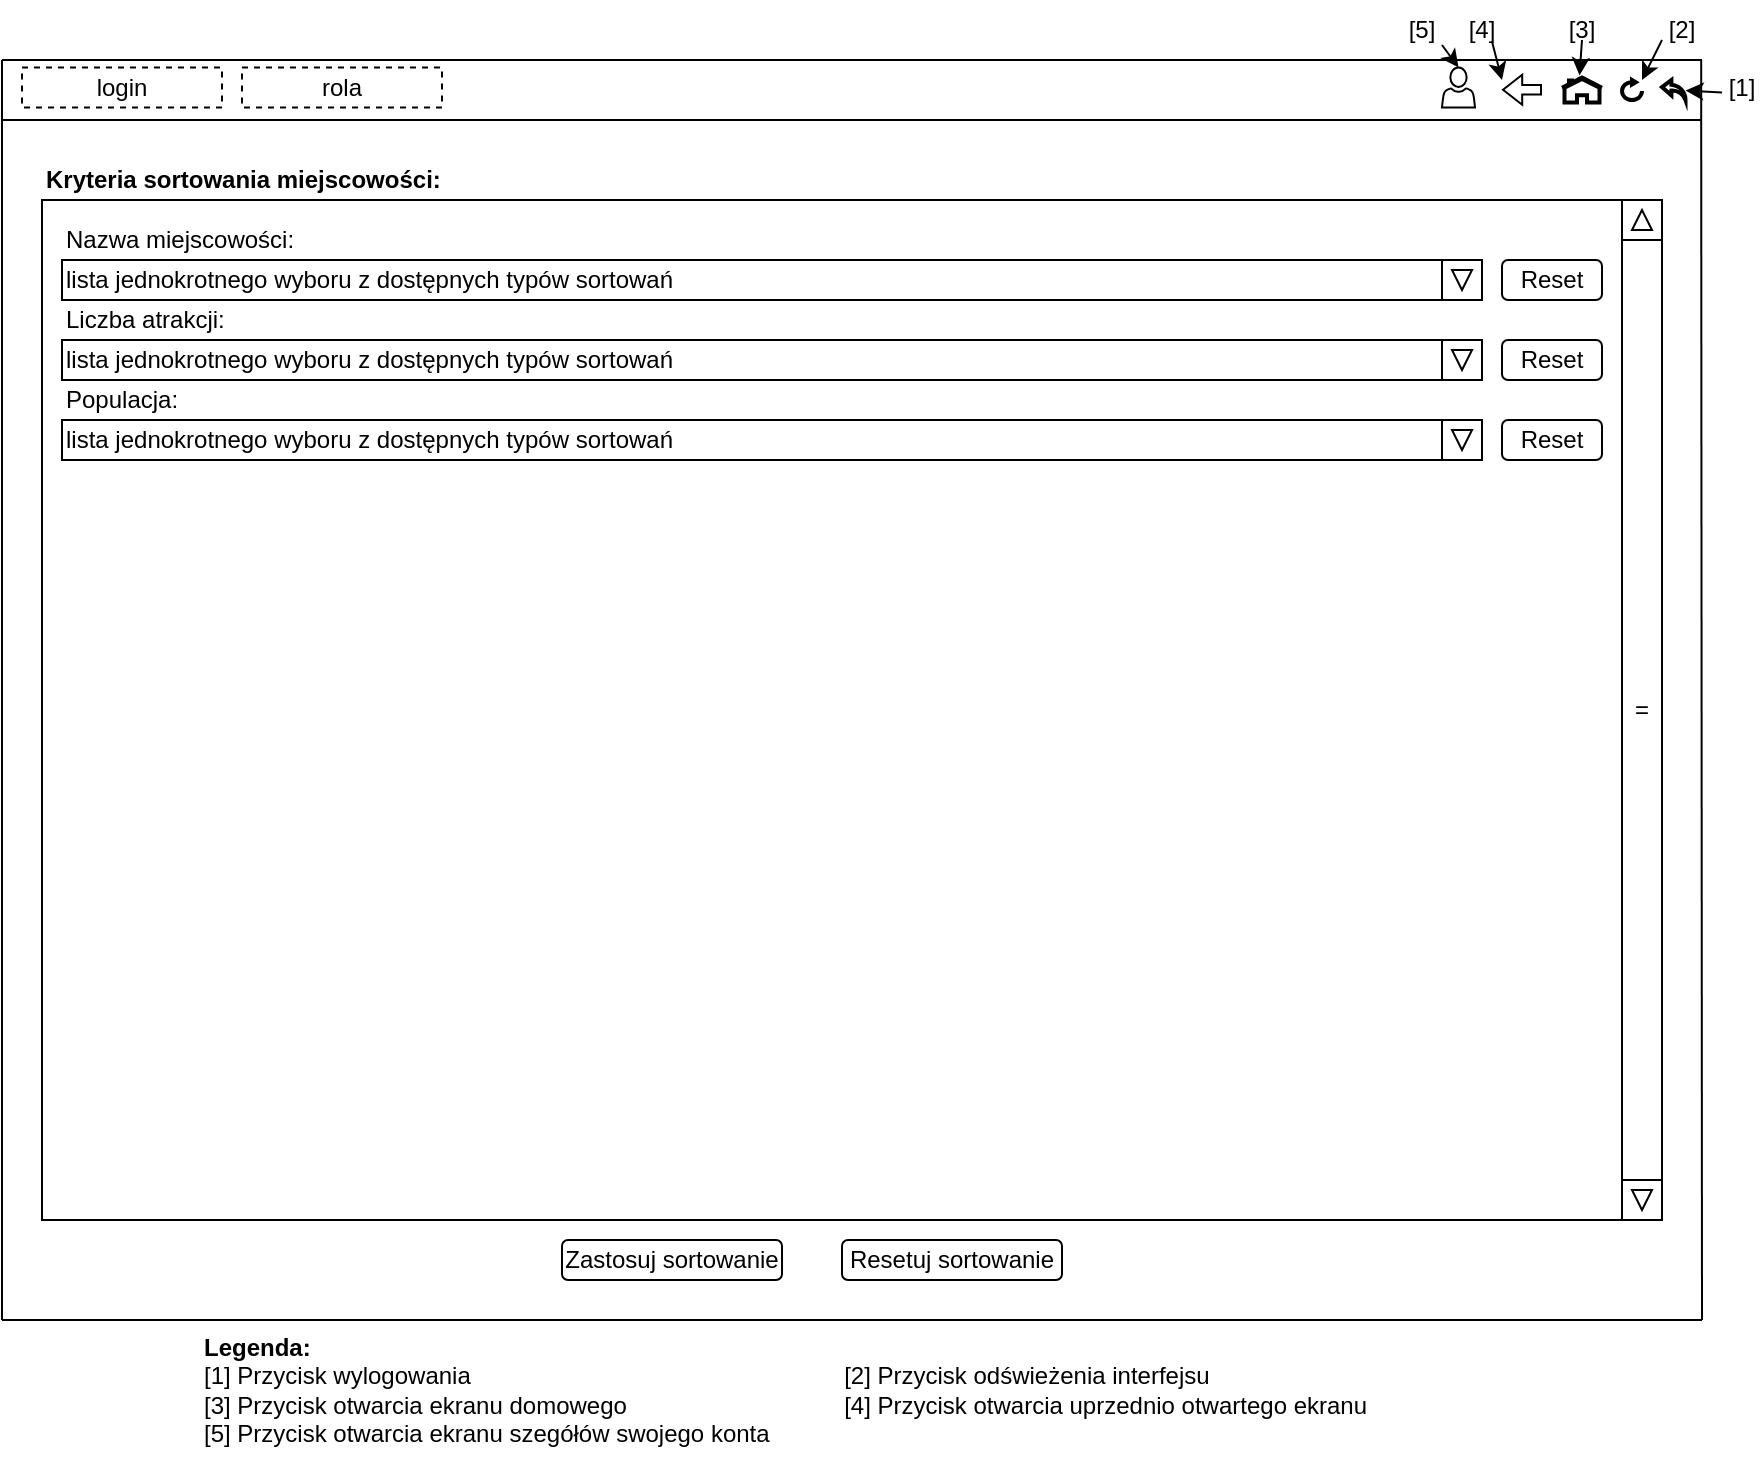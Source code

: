 <mxfile version="22.0.2" type="device">
  <diagram name="Strona-1" id="h2WLkj2qyGADKgaHyaSV">
    <mxGraphModel dx="1418" dy="828" grid="1" gridSize="10" guides="1" tooltips="1" connect="1" arrows="1" fold="1" page="1" pageScale="1" pageWidth="827" pageHeight="1169" math="0" shadow="0">
      <root>
        <mxCell id="0" />
        <mxCell id="1" parent="0" />
        <mxCell id="np1rWuYYM23WrH8t3KyK-1" value="" style="rounded=0;whiteSpace=wrap;html=1;" parent="1" vertex="1">
          <mxGeometry x="30" y="290" width="790" height="510" as="geometry" />
        </mxCell>
        <mxCell id="EYUodT9akqzmMVGfxFc3-4" value="" style="endArrow=none;html=1;rounded=0;" parent="1" edge="1">
          <mxGeometry width="50" height="50" relative="1" as="geometry">
            <mxPoint x="10" y="220" as="sourcePoint" />
            <mxPoint x="860" y="220" as="targetPoint" />
          </mxGeometry>
        </mxCell>
        <mxCell id="EYUodT9akqzmMVGfxFc3-5" value="" style="endArrow=none;html=1;rounded=0;" parent="1" edge="1">
          <mxGeometry width="50" height="50" relative="1" as="geometry">
            <mxPoint x="10" y="850" as="sourcePoint" />
            <mxPoint x="10" y="220" as="targetPoint" />
          </mxGeometry>
        </mxCell>
        <mxCell id="EYUodT9akqzmMVGfxFc3-6" value="" style="endArrow=none;html=1;rounded=0;" parent="1" edge="1">
          <mxGeometry width="50" height="50" relative="1" as="geometry">
            <mxPoint x="10" y="250" as="sourcePoint" />
            <mxPoint x="860" y="250" as="targetPoint" />
          </mxGeometry>
        </mxCell>
        <mxCell id="EYUodT9akqzmMVGfxFc3-13" value="" style="endArrow=none;html=1;rounded=0;" parent="1" edge="1">
          <mxGeometry width="50" height="50" relative="1" as="geometry">
            <mxPoint x="860" y="850" as="sourcePoint" />
            <mxPoint x="859.58" y="220" as="targetPoint" />
          </mxGeometry>
        </mxCell>
        <mxCell id="EYUodT9akqzmMVGfxFc3-34" value="" style="endArrow=none;html=1;rounded=0;fontFamily=Helvetica;fontSize=12;fontColor=default;" parent="1" edge="1">
          <mxGeometry width="50" height="50" relative="1" as="geometry">
            <mxPoint x="10" y="850" as="sourcePoint" />
            <mxPoint x="860" y="850" as="targetPoint" />
          </mxGeometry>
        </mxCell>
        <mxCell id="DOHr0hYEis4pRiLcCh-8-1" value="login" style="rounded=0;whiteSpace=wrap;html=1;dashed=1;" parent="1" vertex="1">
          <mxGeometry x="20" y="223.75" width="100" height="20" as="geometry" />
        </mxCell>
        <mxCell id="DOHr0hYEis4pRiLcCh-8-2" value="rola" style="rounded=0;whiteSpace=wrap;html=1;dashed=1;" parent="1" vertex="1">
          <mxGeometry x="130" y="223.75" width="100" height="20" as="geometry" />
        </mxCell>
        <mxCell id="DOHr0hYEis4pRiLcCh-8-78" value="&lt;b&gt;Kryteria sortowania miejscowości:&lt;/b&gt;" style="rounded=0;whiteSpace=wrap;html=1;dashed=1;align=left;strokeColor=none;fillColor=none;" parent="1" vertex="1">
          <mxGeometry x="30" y="270" width="420" height="20" as="geometry" />
        </mxCell>
        <mxCell id="DOHr0hYEis4pRiLcCh-8-80" value="Nazwa miejscowości:" style="text;html=1;strokeColor=none;fillColor=none;align=left;verticalAlign=middle;whiteSpace=wrap;rounded=0;" parent="1" vertex="1">
          <mxGeometry x="40" y="300" width="120" height="20" as="geometry" />
        </mxCell>
        <mxCell id="DOHr0hYEis4pRiLcCh-8-81" value="Liczba atrakcji:" style="text;html=1;strokeColor=none;fillColor=none;align=left;verticalAlign=middle;whiteSpace=wrap;rounded=0;" parent="1" vertex="1">
          <mxGeometry x="40" y="340" width="90" height="20" as="geometry" />
        </mxCell>
        <mxCell id="DOHr0hYEis4pRiLcCh-8-82" value="Populacja:" style="text;html=1;strokeColor=none;fillColor=none;align=left;verticalAlign=middle;whiteSpace=wrap;rounded=0;" parent="1" vertex="1">
          <mxGeometry x="40" y="380" width="90" height="20" as="geometry" />
        </mxCell>
        <mxCell id="DOHr0hYEis4pRiLcCh-8-180" value="lista jednokrotnego wyboru z dostępnych typów sortowań" style="rounded=0;whiteSpace=wrap;html=1;align=left;" parent="1" vertex="1">
          <mxGeometry x="40" y="320" width="690" height="20" as="geometry" />
        </mxCell>
        <mxCell id="DOHr0hYEis4pRiLcCh-8-181" value="" style="rounded=0;whiteSpace=wrap;html=1;" parent="1" vertex="1">
          <mxGeometry x="730" y="320" width="20" height="20" as="geometry" />
        </mxCell>
        <mxCell id="DOHr0hYEis4pRiLcCh-8-182" value="" style="triangle;whiteSpace=wrap;html=1;rotation=90;" parent="1" vertex="1">
          <mxGeometry x="735" y="325" width="10" height="10" as="geometry" />
        </mxCell>
        <mxCell id="DOHr0hYEis4pRiLcCh-8-183" value="lista jednokrotnego wyboru z dostępnych typów sortowań" style="rounded=0;whiteSpace=wrap;html=1;align=left;" parent="1" vertex="1">
          <mxGeometry x="40" y="360" width="690" height="20" as="geometry" />
        </mxCell>
        <mxCell id="DOHr0hYEis4pRiLcCh-8-184" value="" style="rounded=0;whiteSpace=wrap;html=1;" parent="1" vertex="1">
          <mxGeometry x="730" y="360" width="20" height="20" as="geometry" />
        </mxCell>
        <mxCell id="DOHr0hYEis4pRiLcCh-8-185" value="" style="triangle;whiteSpace=wrap;html=1;rotation=90;" parent="1" vertex="1">
          <mxGeometry x="735" y="365" width="10" height="10" as="geometry" />
        </mxCell>
        <mxCell id="DOHr0hYEis4pRiLcCh-8-186" value="lista jednokrotnego wyboru z dostępnych typów sortowań" style="rounded=0;whiteSpace=wrap;html=1;align=left;" parent="1" vertex="1">
          <mxGeometry x="40" y="400" width="690" height="20" as="geometry" />
        </mxCell>
        <mxCell id="DOHr0hYEis4pRiLcCh-8-187" value="" style="rounded=0;whiteSpace=wrap;html=1;" parent="1" vertex="1">
          <mxGeometry x="730" y="400" width="20" height="20" as="geometry" />
        </mxCell>
        <mxCell id="DOHr0hYEis4pRiLcCh-8-188" value="" style="triangle;whiteSpace=wrap;html=1;rotation=90;" parent="1" vertex="1">
          <mxGeometry x="735" y="405" width="10" height="10" as="geometry" />
        </mxCell>
        <mxCell id="DOHr0hYEis4pRiLcCh-8-189" value="Zastosuj sortowanie" style="rounded=1;whiteSpace=wrap;html=1;" parent="1" vertex="1">
          <mxGeometry x="290" y="810" width="110" height="20" as="geometry" />
        </mxCell>
        <mxCell id="DOHr0hYEis4pRiLcCh-8-190" value="Resetuj sortowanie" style="rounded=1;whiteSpace=wrap;html=1;" parent="1" vertex="1">
          <mxGeometry x="430" y="810" width="110" height="20" as="geometry" />
        </mxCell>
        <mxCell id="DOHr0hYEis4pRiLcCh-8-232" value="Reset" style="rounded=1;whiteSpace=wrap;html=1;" parent="1" vertex="1">
          <mxGeometry x="760" y="320" width="50" height="20" as="geometry" />
        </mxCell>
        <mxCell id="DOHr0hYEis4pRiLcCh-8-233" value="Reset" style="rounded=1;whiteSpace=wrap;html=1;" parent="1" vertex="1">
          <mxGeometry x="760" y="360" width="50" height="20" as="geometry" />
        </mxCell>
        <mxCell id="DOHr0hYEis4pRiLcCh-8-234" value="Reset" style="rounded=1;whiteSpace=wrap;html=1;" parent="1" vertex="1">
          <mxGeometry x="760" y="400" width="50" height="20" as="geometry" />
        </mxCell>
        <mxCell id="np1rWuYYM23WrH8t3KyK-2" value="" style="rounded=0;whiteSpace=wrap;html=1;" parent="1" vertex="1">
          <mxGeometry x="820" y="310" width="20" height="470" as="geometry" />
        </mxCell>
        <mxCell id="np1rWuYYM23WrH8t3KyK-4" value="" style="whiteSpace=wrap;html=1;aspect=fixed;" parent="1" vertex="1">
          <mxGeometry x="820" y="290" width="20" height="20" as="geometry" />
        </mxCell>
        <mxCell id="np1rWuYYM23WrH8t3KyK-5" value="" style="whiteSpace=wrap;html=1;aspect=fixed;" parent="1" vertex="1">
          <mxGeometry x="820" y="780" width="20" height="20" as="geometry" />
        </mxCell>
        <mxCell id="np1rWuYYM23WrH8t3KyK-6" value="" style="triangle;whiteSpace=wrap;html=1;rotation=-90;" parent="1" vertex="1">
          <mxGeometry x="825" y="295" width="10" height="10" as="geometry" />
        </mxCell>
        <mxCell id="np1rWuYYM23WrH8t3KyK-7" value="" style="triangle;whiteSpace=wrap;html=1;rotation=90;" parent="1" vertex="1">
          <mxGeometry x="825" y="785" width="10" height="10" as="geometry" />
        </mxCell>
        <mxCell id="np1rWuYYM23WrH8t3KyK-8" value="=" style="rounded=0;whiteSpace=wrap;html=1;" parent="1" vertex="1">
          <mxGeometry x="820" y="310" width="20" height="470" as="geometry" />
        </mxCell>
        <mxCell id="vMLHcd0g6eh6i3kx53QK-1" value="" style="html=1;verticalLabelPosition=bottom;align=center;labelBackgroundColor=#ffffff;verticalAlign=top;strokeWidth=2;shadow=0;dashed=0;shape=mxgraph.ios7.icons.home;" vertex="1" parent="1">
          <mxGeometry x="790" y="228.75" width="20" height="12.5" as="geometry" />
        </mxCell>
        <mxCell id="vMLHcd0g6eh6i3kx53QK-2" value="" style="html=1;verticalLabelPosition=bottom;align=center;labelBackgroundColor=#ffffff;verticalAlign=top;strokeWidth=2;shadow=0;dashed=0;shape=mxgraph.ios7.icons.back;fontFamily=Helvetica;fontSize=12;" vertex="1" parent="1">
          <mxGeometry x="840" y="230" width="11.76" height="10" as="geometry" />
        </mxCell>
        <mxCell id="vMLHcd0g6eh6i3kx53QK-3" value="" style="html=1;verticalLabelPosition=bottom;align=center;labelBackgroundColor=#ffffff;verticalAlign=top;strokeWidth=2;shadow=0;dashed=0;shape=mxgraph.ios7.icons.reload;fontFamily=Helvetica;fontSize=12;" vertex="1" parent="1">
          <mxGeometry x="820" y="230" width="10" height="10" as="geometry" />
        </mxCell>
        <mxCell id="vMLHcd0g6eh6i3kx53QK-4" value="[1]" style="text;html=1;strokeColor=none;fillColor=none;align=center;verticalAlign=middle;whiteSpace=wrap;rounded=0;fontSize=12;fontFamily=Helvetica;fontColor=default;" vertex="1" parent="1">
          <mxGeometry x="870" y="228.75" width="20" height="10" as="geometry" />
        </mxCell>
        <mxCell id="vMLHcd0g6eh6i3kx53QK-5" value="" style="endArrow=classic;html=1;rounded=0;fontFamily=Helvetica;fontSize=12;fontColor=default;exitX=0;exitY=0.75;exitDx=0;exitDy=0;" edge="1" parent="1" source="vMLHcd0g6eh6i3kx53QK-4" target="vMLHcd0g6eh6i3kx53QK-2">
          <mxGeometry width="50" height="50" relative="1" as="geometry">
            <mxPoint x="790" y="200" as="sourcePoint" />
            <mxPoint x="840" y="150" as="targetPoint" />
          </mxGeometry>
        </mxCell>
        <mxCell id="vMLHcd0g6eh6i3kx53QK-6" value="" style="shape=flexArrow;endArrow=classic;html=1;rounded=0;fontFamily=Helvetica;fontSize=12;fontColor=default;startWidth=9.302;endWidth=9.302;startSize=5.426;endSize=2.867;width=4.651;" edge="1" parent="1">
          <mxGeometry width="50" height="50" relative="1" as="geometry">
            <mxPoint x="780" y="234.88" as="sourcePoint" />
            <mxPoint x="760" y="234.88" as="targetPoint" />
          </mxGeometry>
        </mxCell>
        <mxCell id="vMLHcd0g6eh6i3kx53QK-7" value="[2]" style="text;html=1;strokeColor=none;fillColor=none;align=center;verticalAlign=middle;whiteSpace=wrap;rounded=0;fontSize=12;fontFamily=Helvetica;fontColor=default;" vertex="1" parent="1">
          <mxGeometry x="830" y="200" width="40" height="10" as="geometry" />
        </mxCell>
        <mxCell id="vMLHcd0g6eh6i3kx53QK-8" value="" style="endArrow=classic;html=1;rounded=0;fontFamily=Helvetica;fontSize=12;fontColor=default;exitX=0.25;exitY=1;exitDx=0;exitDy=0;entryX=1;entryY=0;entryDx=0;entryDy=0;entryPerimeter=0;" edge="1" parent="1" source="vMLHcd0g6eh6i3kx53QK-7" target="vMLHcd0g6eh6i3kx53QK-3">
          <mxGeometry width="50" height="50" relative="1" as="geometry">
            <mxPoint x="780" y="230" as="sourcePoint" />
            <mxPoint x="830" y="180" as="targetPoint" />
          </mxGeometry>
        </mxCell>
        <mxCell id="vMLHcd0g6eh6i3kx53QK-9" value="[3]" style="text;html=1;strokeColor=none;fillColor=none;align=center;verticalAlign=middle;whiteSpace=wrap;rounded=0;fontSize=12;fontFamily=Helvetica;fontColor=default;" vertex="1" parent="1">
          <mxGeometry x="790" y="200" width="20" height="10" as="geometry" />
        </mxCell>
        <mxCell id="vMLHcd0g6eh6i3kx53QK-10" value="" style="endArrow=classic;html=1;rounded=0;fontFamily=Helvetica;fontSize=12;fontColor=default;entryX=0.437;entryY=-0.082;entryDx=0;entryDy=0;entryPerimeter=0;exitX=0.5;exitY=1;exitDx=0;exitDy=0;" edge="1" parent="1" source="vMLHcd0g6eh6i3kx53QK-9" target="vMLHcd0g6eh6i3kx53QK-1">
          <mxGeometry width="50" height="50" relative="1" as="geometry">
            <mxPoint x="810" y="160" as="sourcePoint" />
            <mxPoint x="800" y="170" as="targetPoint" />
          </mxGeometry>
        </mxCell>
        <mxCell id="vMLHcd0g6eh6i3kx53QK-11" value="[4]" style="text;html=1;strokeColor=none;fillColor=none;align=center;verticalAlign=middle;whiteSpace=wrap;rounded=0;fontSize=12;fontFamily=Helvetica;fontColor=default;" vertex="1" parent="1">
          <mxGeometry x="740" y="200" width="20" height="10" as="geometry" />
        </mxCell>
        <mxCell id="vMLHcd0g6eh6i3kx53QK-12" value="" style="endArrow=classic;html=1;rounded=0;fontFamily=Helvetica;fontSize=12;fontColor=default;exitX=0.748;exitY=1.065;exitDx=0;exitDy=0;exitPerimeter=0;" edge="1" parent="1" source="vMLHcd0g6eh6i3kx53QK-11">
          <mxGeometry width="50" height="50" relative="1" as="geometry">
            <mxPoint x="720" y="230" as="sourcePoint" />
            <mxPoint x="760" y="230" as="targetPoint" />
          </mxGeometry>
        </mxCell>
        <mxCell id="vMLHcd0g6eh6i3kx53QK-13" value="" style="sketch=0;pointerEvents=1;shadow=0;dashed=0;html=1;labelPosition=center;verticalLabelPosition=bottom;verticalAlign=top;align=center;shape=mxgraph.mscae.intune.account_portal" vertex="1" parent="1">
          <mxGeometry x="730" y="223.75" width="16.5" height="20" as="geometry" />
        </mxCell>
        <mxCell id="vMLHcd0g6eh6i3kx53QK-14" value="[5]" style="text;html=1;strokeColor=none;fillColor=none;align=center;verticalAlign=middle;whiteSpace=wrap;rounded=0;" vertex="1" parent="1">
          <mxGeometry x="710" y="190" width="20" height="30" as="geometry" />
        </mxCell>
        <mxCell id="vMLHcd0g6eh6i3kx53QK-15" value="" style="endArrow=classic;html=1;rounded=0;exitX=1;exitY=0.75;exitDx=0;exitDy=0;entryX=0.5;entryY=0;entryDx=0;entryDy=0;entryPerimeter=0;" edge="1" parent="1" source="vMLHcd0g6eh6i3kx53QK-14" target="vMLHcd0g6eh6i3kx53QK-13">
          <mxGeometry width="50" height="50" relative="1" as="geometry">
            <mxPoint x="680" y="240" as="sourcePoint" />
            <mxPoint x="730" y="190" as="targetPoint" />
          </mxGeometry>
        </mxCell>
        <mxCell id="vMLHcd0g6eh6i3kx53QK-16" value="&lt;b&gt;Legenda:&lt;/b&gt;&lt;br&gt;[1] Przycisk wylogowania&lt;span style=&quot;white-space: pre;&quot;&gt;&#x9;&lt;/span&gt;&lt;span style=&quot;white-space: pre;&quot;&gt;&#x9;&lt;span style=&quot;white-space: pre;&quot;&gt;&#x9;&lt;/span&gt;&lt;span style=&quot;white-space: pre;&quot;&gt;&#x9;&lt;span style=&quot;white-space: pre;&quot;&gt;&#x9;&lt;/span&gt;&lt;span style=&quot;white-space: pre;&quot;&gt;&#x9;&lt;span style=&quot;white-space: pre;&quot;&gt;&#x9;&lt;/span&gt;&lt;/span&gt;&lt;/span&gt;&lt;/span&gt;[2] Przycisk odświeżenia interfejsu&lt;br&gt;[3] Przycisk otwarcia ekranu domowego&lt;span style=&quot;white-space: pre;&quot;&gt;&#x9;&lt;/span&gt;&lt;span style=&quot;white-space: pre;&quot;&gt;&#x9;&lt;span style=&quot;white-space: pre;&quot;&gt;&#x9;&lt;/span&gt;&lt;span style=&quot;white-space: pre;&quot;&gt;&#x9;&lt;/span&gt;&lt;span style=&quot;white-space: pre;&quot;&gt;&#x9;&lt;/span&gt;&lt;/span&gt;[4] Przycisk otwarcia uprzednio otwartego ekranu&lt;br&gt;[5] Przycisk otwarcia ekranu szegółów swojego konta&lt;span style=&quot;white-space: pre;&quot;&gt;&#x9;&lt;/span&gt;&lt;span style=&quot;white-space: pre;&quot;&gt;&#x9;&lt;/span&gt;" style="text;html=1;align=left;verticalAlign=middle;resizable=0;points=[];autosize=1;strokeColor=none;fillColor=none;dashed=1;" vertex="1" parent="1">
          <mxGeometry x="109" y="850" width="610" height="70" as="geometry" />
        </mxCell>
      </root>
    </mxGraphModel>
  </diagram>
</mxfile>
